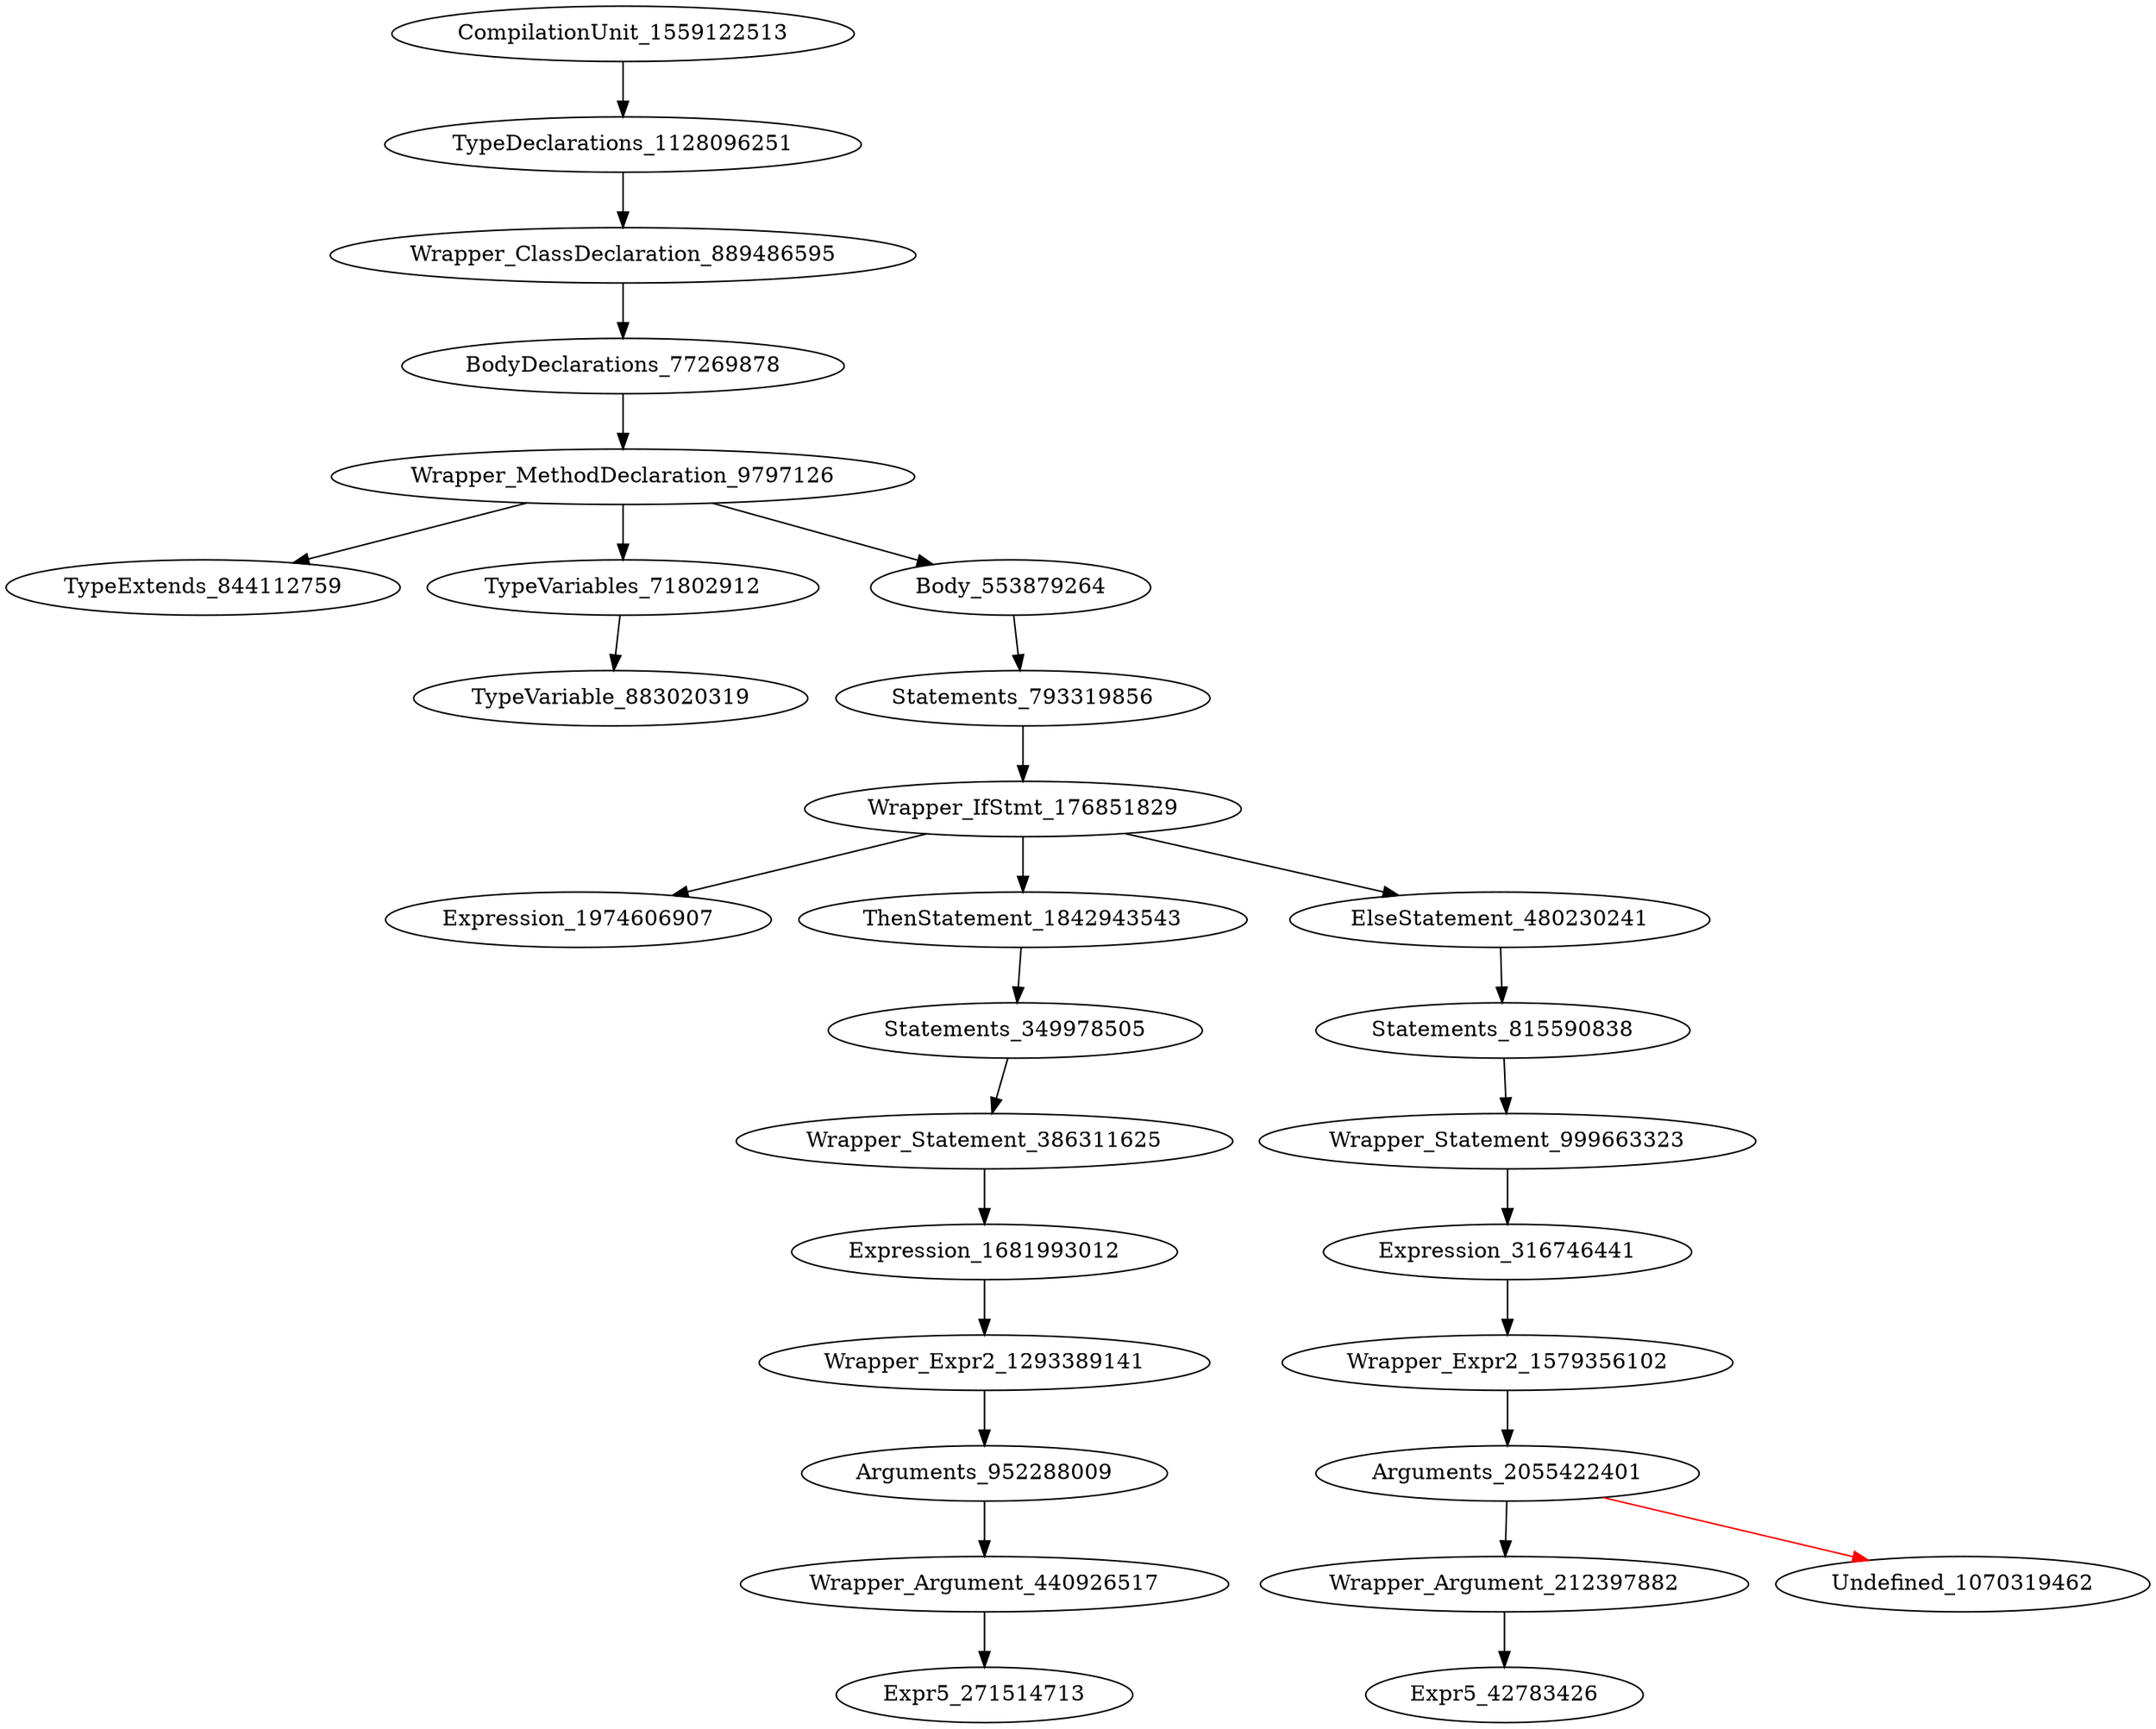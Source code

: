 digraph {
CompilationUnit_1559122513 -> TypeDeclarations_1128096251
TypeDeclarations_1128096251 -> Wrapper_ClassDeclaration_889486595
Wrapper_ClassDeclaration_889486595 -> BodyDeclarations_77269878
BodyDeclarations_77269878 -> Wrapper_MethodDeclaration_9797126
Wrapper_MethodDeclaration_9797126 -> TypeExtends_844112759
Wrapper_MethodDeclaration_9797126 -> TypeVariables_71802912
Wrapper_MethodDeclaration_9797126 -> Body_553879264
TypeVariables_71802912 -> TypeVariable_883020319
Body_553879264 -> Statements_793319856
Statements_793319856 -> Wrapper_IfStmt_176851829
Wrapper_IfStmt_176851829 -> Expression_1974606907
Wrapper_IfStmt_176851829 -> ThenStatement_1842943543
Wrapper_IfStmt_176851829 -> ElseStatement_480230241
ThenStatement_1842943543 -> Statements_349978505
ElseStatement_480230241 -> Statements_815590838
Statements_349978505 -> Wrapper_Statement_386311625
Statements_815590838 -> Wrapper_Statement_999663323
Wrapper_Statement_386311625 -> Expression_1681993012
Wrapper_Statement_999663323 -> Expression_316746441
Expression_1681993012 -> Wrapper_Expr2_1293389141
Expression_316746441 -> Wrapper_Expr2_1579356102
Wrapper_Expr2_1293389141 -> Arguments_952288009
Wrapper_Expr2_1579356102 -> Arguments_2055422401
Arguments_952288009 -> Wrapper_Argument_440926517
Arguments_2055422401 -> Wrapper_Argument_212397882
Arguments_2055422401 -> Undefined_1070319462 [color = red] 
Wrapper_Argument_440926517 -> Expr5_271514713
Wrapper_Argument_212397882 -> Expr5_42783426
}